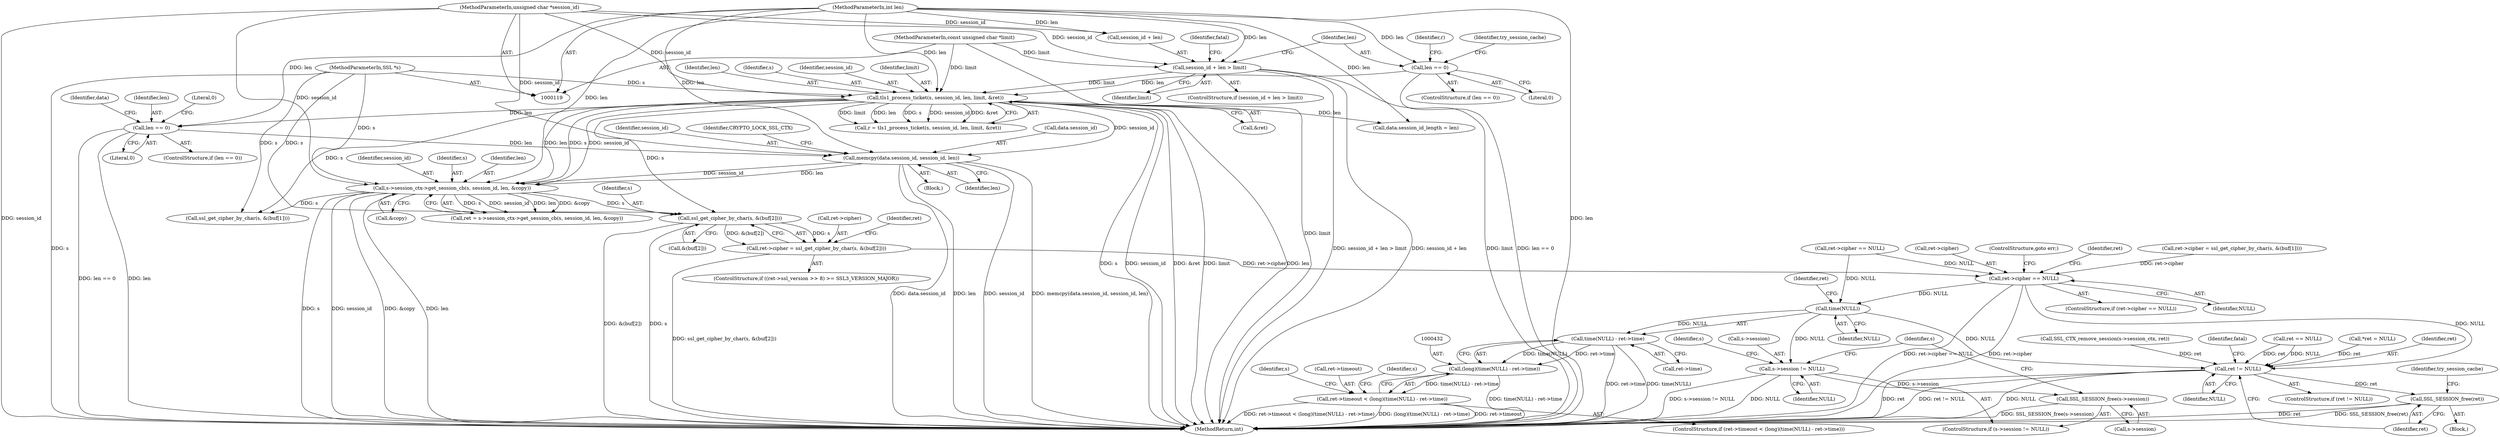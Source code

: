 digraph "1_openssl_a004e72b95835136d3f1ea90517f706c24c03da7_0@array" {
"1000402" [label="(Call,ssl_get_cipher_by_char(s, &(buf[2])))"];
"1000158" [label="(Call,tls1_process_ticket(s, session_id, len, limit, &ret))"];
"1000120" [label="(MethodParameterIn,SSL *s)"];
"1000121" [label="(MethodParameterIn,unsigned char *session_id)"];
"1000150" [label="(Call,len == 0)"];
"1000122" [label="(MethodParameterIn,int len)"];
"1000139" [label="(Call,session_id + len > limit)"];
"1000123" [label="(MethodParameterIn,const unsigned char *limit)"];
"1000285" [label="(Call,s->session_ctx->get_session_cb(s, session_id, len, &copy))"];
"1000219" [label="(Call,memcpy(data.session_id, session_id, len))"];
"1000214" [label="(Call,len == 0)"];
"1000398" [label="(Call,ret->cipher = ssl_get_cipher_by_char(s, &(buf[2])))"];
"1000420" [label="(Call,ret->cipher == NULL)"];
"1000434" [label="(Call,time(NULL))"];
"1000433" [label="(Call,time(NULL) - ret->time)"];
"1000431" [label="(Call,(long)(time(NULL) - ret->time))"];
"1000427" [label="(Call,ret->timeout < (long)(time(NULL) - ret->time))"];
"1000466" [label="(Call,s->session != NULL)"];
"1000471" [label="(Call,SSL_SESSION_free(s->session))"];
"1000493" [label="(Call,ret != NULL)"];
"1000497" [label="(Call,SSL_SESSION_free(ret))"];
"1000473" [label="(Identifier,s)"];
"1000461" [label="(Identifier,s)"];
"1000421" [label="(Call,ret->cipher)"];
"1000425" [label="(ControlStructure,goto err;)"];
"1000219" [label="(Call,memcpy(data.session_id, session_id, len))"];
"1000199" [label="(Block,)"];
"1000285" [label="(Call,s->session_ctx->get_session_cb(s, session_id, len, &copy))"];
"1000426" [label="(ControlStructure,if (ret->timeout < (long)(time(NULL) - ret->time)))"];
"1000208" [label="(Call,data.session_id_length = len)"];
"1000140" [label="(Call,session_id + len)"];
"1000287" [label="(Identifier,session_id)"];
"1000516" [label="(MethodReturn,int)"];
"1000435" [label="(Identifier,NULL)"];
"1000143" [label="(Identifier,limit)"];
"1000413" [label="(Call,ssl_get_cipher_by_char(s, &(buf[1])))"];
"1000431" [label="(Call,(long)(time(NULL) - ret->time))"];
"1000471" [label="(Call,SSL_SESSION_free(s->session))"];
"1000390" [label="(ControlStructure,if ((ret->ssl_version >> 8) >= SSL3_VERSION_MAJOR))"];
"1000151" [label="(Identifier,len)"];
"1000121" [label="(MethodParameterIn,unsigned char *session_id)"];
"1000404" [label="(Call,&(buf[2]))"];
"1000286" [label="(Identifier,s)"];
"1000419" [label="(ControlStructure,if (ret->cipher == NULL))"];
"1000324" [label="(Call,ret == NULL)"];
"1000289" [label="(Call,&copy)"];
"1000493" [label="(Call,ret != NULL)"];
"1000223" [label="(Identifier,session_id)"];
"1000465" [label="(ControlStructure,if (s->session != NULL))"];
"1000370" [label="(Call,ret->cipher == NULL)"];
"1000162" [label="(Identifier,limit)"];
"1000429" [label="(Identifier,ret)"];
"1000497" [label="(Call,SSL_SESSION_free(ret))"];
"1000215" [label="(Identifier,len)"];
"1000163" [label="(Call,&ret)"];
"1000288" [label="(Identifier,len)"];
"1000437" [label="(Identifier,ret)"];
"1000216" [label="(Literal,0)"];
"1000149" [label="(ControlStructure,if (len == 0))"];
"1000399" [label="(Call,ret->cipher)"];
"1000402" [label="(Call,ssl_get_cipher_by_char(s, &(buf[2])))"];
"1000498" [label="(Identifier,ret)"];
"1000472" [label="(Call,s->session)"];
"1000444" [label="(Identifier,s)"];
"1000398" [label="(Call,ret->cipher = ssl_get_cipher_by_char(s, &(buf[2])))"];
"1000466" [label="(Call,s->session != NULL)"];
"1000158" [label="(Call,tls1_process_ticket(s, session_id, len, limit, &ret))"];
"1000495" [label="(Identifier,NULL)"];
"1000492" [label="(ControlStructure,if (ret != NULL))"];
"1000138" [label="(ControlStructure,if (session_id + len > limit))"];
"1000226" [label="(Identifier,CRYPTO_LOCK_SSL_CTX)"];
"1000470" [label="(Identifier,NULL)"];
"1000451" [label="(Call,SSL_CTX_remove_session(s->session_ctx, ret))"];
"1000496" [label="(Block,)"];
"1000283" [label="(Call,ret = s->session_ctx->get_session_cb(s, session_id, len, &copy))"];
"1000120" [label="(MethodParameterIn,SSL *s)"];
"1000161" [label="(Identifier,len)"];
"1000150" [label="(Call,len == 0)"];
"1000122" [label="(MethodParameterIn,int len)"];
"1000139" [label="(Call,session_id + len > limit)"];
"1000509" [label="(Identifier,fatal)"];
"1000220" [label="(Call,data.session_id)"];
"1000433" [label="(Call,time(NULL) - ret->time)"];
"1000157" [label="(Identifier,r)"];
"1000123" [label="(MethodParameterIn,const unsigned char *limit)"];
"1000467" [label="(Call,s->session)"];
"1000501" [label="(Identifier,try_session_cache)"];
"1000422" [label="(Identifier,ret)"];
"1000126" [label="(Call,*ret = NULL)"];
"1000159" [label="(Identifier,s)"];
"1000427" [label="(Call,ret->timeout < (long)(time(NULL) - ret->time))"];
"1000218" [label="(Literal,0)"];
"1000214" [label="(Call,len == 0)"];
"1000221" [label="(Identifier,data)"];
"1000403" [label="(Identifier,s)"];
"1000420" [label="(Call,ret->cipher == NULL)"];
"1000152" [label="(Literal,0)"];
"1000477" [label="(Identifier,s)"];
"1000409" [label="(Call,ret->cipher = ssl_get_cipher_by_char(s, &(buf[1])))"];
"1000428" [label="(Call,ret->timeout)"];
"1000156" [label="(Call,r = tls1_process_ticket(s, session_id, len, limit, &ret))"];
"1000224" [label="(Identifier,len)"];
"1000436" [label="(Call,ret->time)"];
"1000424" [label="(Identifier,NULL)"];
"1000160" [label="(Identifier,session_id)"];
"1000494" [label="(Identifier,ret)"];
"1000146" [label="(Identifier,fatal)"];
"1000434" [label="(Call,time(NULL))"];
"1000213" [label="(ControlStructure,if (len == 0))"];
"1000154" [label="(Identifier,try_session_cache)"];
"1000402" -> "1000398"  [label="AST: "];
"1000402" -> "1000404"  [label="CFG: "];
"1000403" -> "1000402"  [label="AST: "];
"1000404" -> "1000402"  [label="AST: "];
"1000398" -> "1000402"  [label="CFG: "];
"1000402" -> "1000516"  [label="DDG: &(buf[2])"];
"1000402" -> "1000516"  [label="DDG: s"];
"1000402" -> "1000398"  [label="DDG: s"];
"1000402" -> "1000398"  [label="DDG: &(buf[2])"];
"1000158" -> "1000402"  [label="DDG: s"];
"1000285" -> "1000402"  [label="DDG: s"];
"1000120" -> "1000402"  [label="DDG: s"];
"1000158" -> "1000156"  [label="AST: "];
"1000158" -> "1000163"  [label="CFG: "];
"1000159" -> "1000158"  [label="AST: "];
"1000160" -> "1000158"  [label="AST: "];
"1000161" -> "1000158"  [label="AST: "];
"1000162" -> "1000158"  [label="AST: "];
"1000163" -> "1000158"  [label="AST: "];
"1000156" -> "1000158"  [label="CFG: "];
"1000158" -> "1000516"  [label="DDG: s"];
"1000158" -> "1000516"  [label="DDG: session_id"];
"1000158" -> "1000516"  [label="DDG: &ret"];
"1000158" -> "1000516"  [label="DDG: limit"];
"1000158" -> "1000516"  [label="DDG: len"];
"1000158" -> "1000156"  [label="DDG: limit"];
"1000158" -> "1000156"  [label="DDG: len"];
"1000158" -> "1000156"  [label="DDG: s"];
"1000158" -> "1000156"  [label="DDG: session_id"];
"1000158" -> "1000156"  [label="DDG: &ret"];
"1000120" -> "1000158"  [label="DDG: s"];
"1000121" -> "1000158"  [label="DDG: session_id"];
"1000150" -> "1000158"  [label="DDG: len"];
"1000122" -> "1000158"  [label="DDG: len"];
"1000139" -> "1000158"  [label="DDG: limit"];
"1000123" -> "1000158"  [label="DDG: limit"];
"1000158" -> "1000208"  [label="DDG: len"];
"1000158" -> "1000214"  [label="DDG: len"];
"1000158" -> "1000219"  [label="DDG: session_id"];
"1000158" -> "1000285"  [label="DDG: s"];
"1000158" -> "1000285"  [label="DDG: session_id"];
"1000158" -> "1000285"  [label="DDG: len"];
"1000158" -> "1000413"  [label="DDG: s"];
"1000120" -> "1000119"  [label="AST: "];
"1000120" -> "1000516"  [label="DDG: s"];
"1000120" -> "1000285"  [label="DDG: s"];
"1000120" -> "1000413"  [label="DDG: s"];
"1000121" -> "1000119"  [label="AST: "];
"1000121" -> "1000516"  [label="DDG: session_id"];
"1000121" -> "1000139"  [label="DDG: session_id"];
"1000121" -> "1000140"  [label="DDG: session_id"];
"1000121" -> "1000219"  [label="DDG: session_id"];
"1000121" -> "1000285"  [label="DDG: session_id"];
"1000150" -> "1000149"  [label="AST: "];
"1000150" -> "1000152"  [label="CFG: "];
"1000151" -> "1000150"  [label="AST: "];
"1000152" -> "1000150"  [label="AST: "];
"1000154" -> "1000150"  [label="CFG: "];
"1000157" -> "1000150"  [label="CFG: "];
"1000150" -> "1000516"  [label="DDG: len == 0"];
"1000122" -> "1000150"  [label="DDG: len"];
"1000122" -> "1000119"  [label="AST: "];
"1000122" -> "1000516"  [label="DDG: len"];
"1000122" -> "1000139"  [label="DDG: len"];
"1000122" -> "1000140"  [label="DDG: len"];
"1000122" -> "1000208"  [label="DDG: len"];
"1000122" -> "1000214"  [label="DDG: len"];
"1000122" -> "1000219"  [label="DDG: len"];
"1000122" -> "1000285"  [label="DDG: len"];
"1000139" -> "1000138"  [label="AST: "];
"1000139" -> "1000143"  [label="CFG: "];
"1000140" -> "1000139"  [label="AST: "];
"1000143" -> "1000139"  [label="AST: "];
"1000146" -> "1000139"  [label="CFG: "];
"1000151" -> "1000139"  [label="CFG: "];
"1000139" -> "1000516"  [label="DDG: session_id + len > limit"];
"1000139" -> "1000516"  [label="DDG: session_id + len"];
"1000139" -> "1000516"  [label="DDG: limit"];
"1000123" -> "1000139"  [label="DDG: limit"];
"1000123" -> "1000119"  [label="AST: "];
"1000123" -> "1000516"  [label="DDG: limit"];
"1000285" -> "1000283"  [label="AST: "];
"1000285" -> "1000289"  [label="CFG: "];
"1000286" -> "1000285"  [label="AST: "];
"1000287" -> "1000285"  [label="AST: "];
"1000288" -> "1000285"  [label="AST: "];
"1000289" -> "1000285"  [label="AST: "];
"1000283" -> "1000285"  [label="CFG: "];
"1000285" -> "1000516"  [label="DDG: s"];
"1000285" -> "1000516"  [label="DDG: session_id"];
"1000285" -> "1000516"  [label="DDG: &copy"];
"1000285" -> "1000516"  [label="DDG: len"];
"1000285" -> "1000283"  [label="DDG: s"];
"1000285" -> "1000283"  [label="DDG: session_id"];
"1000285" -> "1000283"  [label="DDG: len"];
"1000285" -> "1000283"  [label="DDG: &copy"];
"1000219" -> "1000285"  [label="DDG: session_id"];
"1000219" -> "1000285"  [label="DDG: len"];
"1000285" -> "1000413"  [label="DDG: s"];
"1000219" -> "1000199"  [label="AST: "];
"1000219" -> "1000224"  [label="CFG: "];
"1000220" -> "1000219"  [label="AST: "];
"1000223" -> "1000219"  [label="AST: "];
"1000224" -> "1000219"  [label="AST: "];
"1000226" -> "1000219"  [label="CFG: "];
"1000219" -> "1000516"  [label="DDG: session_id"];
"1000219" -> "1000516"  [label="DDG: memcpy(data.session_id, session_id, len)"];
"1000219" -> "1000516"  [label="DDG: data.session_id"];
"1000219" -> "1000516"  [label="DDG: len"];
"1000214" -> "1000219"  [label="DDG: len"];
"1000214" -> "1000213"  [label="AST: "];
"1000214" -> "1000216"  [label="CFG: "];
"1000215" -> "1000214"  [label="AST: "];
"1000216" -> "1000214"  [label="AST: "];
"1000218" -> "1000214"  [label="CFG: "];
"1000221" -> "1000214"  [label="CFG: "];
"1000214" -> "1000516"  [label="DDG: len == 0"];
"1000214" -> "1000516"  [label="DDG: len"];
"1000398" -> "1000390"  [label="AST: "];
"1000399" -> "1000398"  [label="AST: "];
"1000422" -> "1000398"  [label="CFG: "];
"1000398" -> "1000516"  [label="DDG: ssl_get_cipher_by_char(s, &(buf[2]))"];
"1000398" -> "1000420"  [label="DDG: ret->cipher"];
"1000420" -> "1000419"  [label="AST: "];
"1000420" -> "1000424"  [label="CFG: "];
"1000421" -> "1000420"  [label="AST: "];
"1000424" -> "1000420"  [label="AST: "];
"1000425" -> "1000420"  [label="CFG: "];
"1000429" -> "1000420"  [label="CFG: "];
"1000420" -> "1000516"  [label="DDG: ret->cipher == NULL"];
"1000420" -> "1000516"  [label="DDG: ret->cipher"];
"1000409" -> "1000420"  [label="DDG: ret->cipher"];
"1000370" -> "1000420"  [label="DDG: NULL"];
"1000420" -> "1000434"  [label="DDG: NULL"];
"1000420" -> "1000493"  [label="DDG: NULL"];
"1000434" -> "1000433"  [label="AST: "];
"1000434" -> "1000435"  [label="CFG: "];
"1000435" -> "1000434"  [label="AST: "];
"1000437" -> "1000434"  [label="CFG: "];
"1000434" -> "1000433"  [label="DDG: NULL"];
"1000370" -> "1000434"  [label="DDG: NULL"];
"1000434" -> "1000466"  [label="DDG: NULL"];
"1000434" -> "1000493"  [label="DDG: NULL"];
"1000433" -> "1000431"  [label="AST: "];
"1000433" -> "1000436"  [label="CFG: "];
"1000436" -> "1000433"  [label="AST: "];
"1000431" -> "1000433"  [label="CFG: "];
"1000433" -> "1000516"  [label="DDG: ret->time"];
"1000433" -> "1000516"  [label="DDG: time(NULL)"];
"1000433" -> "1000431"  [label="DDG: time(NULL)"];
"1000433" -> "1000431"  [label="DDG: ret->time"];
"1000431" -> "1000427"  [label="AST: "];
"1000432" -> "1000431"  [label="AST: "];
"1000427" -> "1000431"  [label="CFG: "];
"1000431" -> "1000516"  [label="DDG: time(NULL) - ret->time"];
"1000431" -> "1000427"  [label="DDG: time(NULL) - ret->time"];
"1000427" -> "1000426"  [label="AST: "];
"1000428" -> "1000427"  [label="AST: "];
"1000444" -> "1000427"  [label="CFG: "];
"1000461" -> "1000427"  [label="CFG: "];
"1000427" -> "1000516"  [label="DDG: ret->timeout"];
"1000427" -> "1000516"  [label="DDG: ret->timeout < (long)(time(NULL) - ret->time)"];
"1000427" -> "1000516"  [label="DDG: (long)(time(NULL) - ret->time)"];
"1000466" -> "1000465"  [label="AST: "];
"1000466" -> "1000470"  [label="CFG: "];
"1000467" -> "1000466"  [label="AST: "];
"1000470" -> "1000466"  [label="AST: "];
"1000473" -> "1000466"  [label="CFG: "];
"1000477" -> "1000466"  [label="CFG: "];
"1000466" -> "1000516"  [label="DDG: NULL"];
"1000466" -> "1000516"  [label="DDG: s->session != NULL"];
"1000466" -> "1000471"  [label="DDG: s->session"];
"1000471" -> "1000465"  [label="AST: "];
"1000471" -> "1000472"  [label="CFG: "];
"1000472" -> "1000471"  [label="AST: "];
"1000477" -> "1000471"  [label="CFG: "];
"1000471" -> "1000516"  [label="DDG: SSL_SESSION_free(s->session)"];
"1000493" -> "1000492"  [label="AST: "];
"1000493" -> "1000495"  [label="CFG: "];
"1000494" -> "1000493"  [label="AST: "];
"1000495" -> "1000493"  [label="AST: "];
"1000498" -> "1000493"  [label="CFG: "];
"1000509" -> "1000493"  [label="CFG: "];
"1000493" -> "1000516"  [label="DDG: ret"];
"1000493" -> "1000516"  [label="DDG: ret != NULL"];
"1000493" -> "1000516"  [label="DDG: NULL"];
"1000451" -> "1000493"  [label="DDG: ret"];
"1000126" -> "1000493"  [label="DDG: ret"];
"1000324" -> "1000493"  [label="DDG: ret"];
"1000324" -> "1000493"  [label="DDG: NULL"];
"1000493" -> "1000497"  [label="DDG: ret"];
"1000497" -> "1000496"  [label="AST: "];
"1000497" -> "1000498"  [label="CFG: "];
"1000498" -> "1000497"  [label="AST: "];
"1000501" -> "1000497"  [label="CFG: "];
"1000497" -> "1000516"  [label="DDG: ret"];
"1000497" -> "1000516"  [label="DDG: SSL_SESSION_free(ret)"];
}
